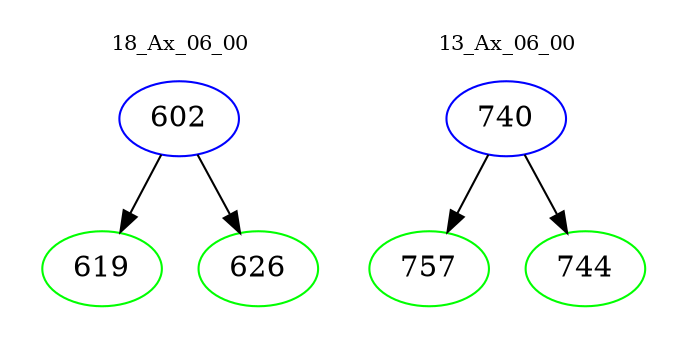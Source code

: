 digraph{
subgraph cluster_0 {
color = white
label = "18_Ax_06_00";
fontsize=10;
T0_602 [label="602", color="blue"]
T0_602 -> T0_619 [color="black"]
T0_619 [label="619", color="green"]
T0_602 -> T0_626 [color="black"]
T0_626 [label="626", color="green"]
}
subgraph cluster_1 {
color = white
label = "13_Ax_06_00";
fontsize=10;
T1_740 [label="740", color="blue"]
T1_740 -> T1_757 [color="black"]
T1_757 [label="757", color="green"]
T1_740 -> T1_744 [color="black"]
T1_744 [label="744", color="green"]
}
}
